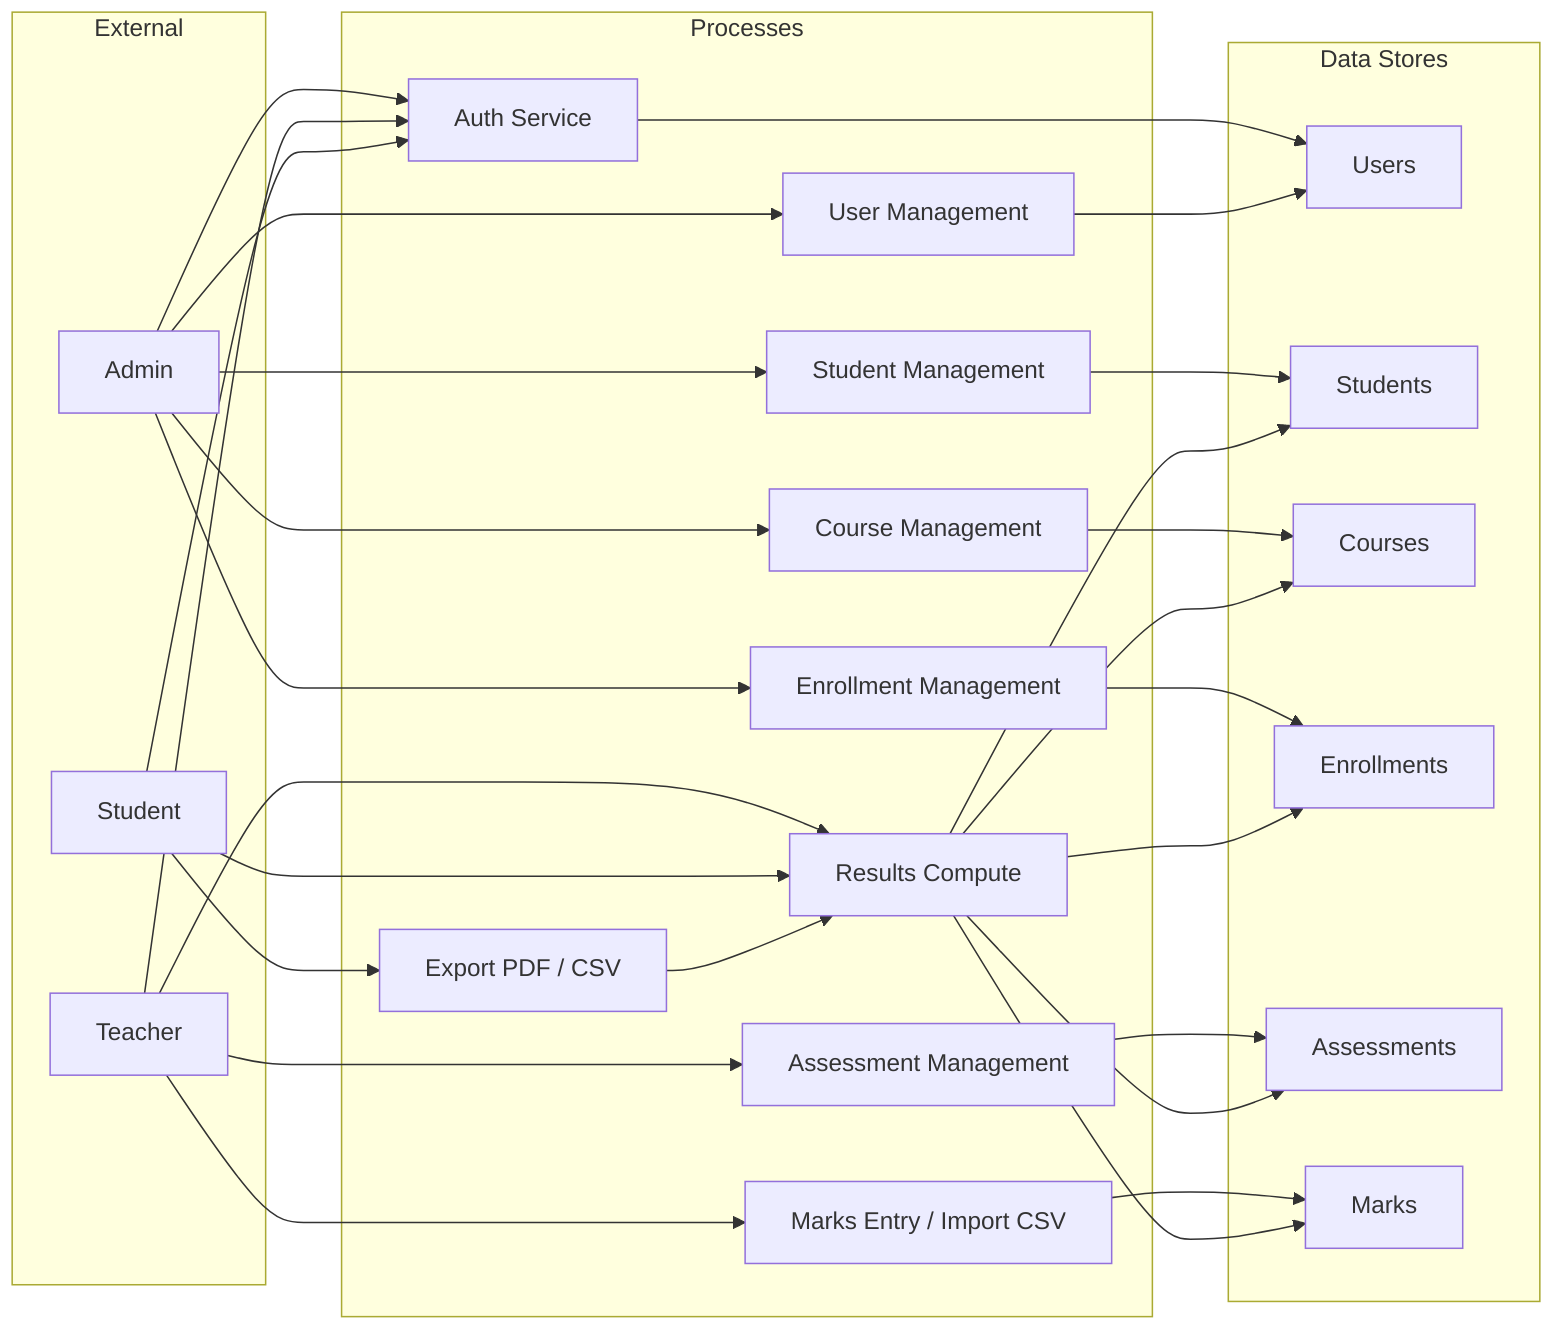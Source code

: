 flowchart LR
  subgraph "External"
    Admin["Admin"]
    Teacher["Teacher"]
    Student["Student"]
  end

  subgraph "Processes"
    Auth["Auth Service"]
    UserMgmt["User Management"]
    StudentMgmt["Student Management"]
    CourseMgmt["Course Management"]
    EnrollmentProc["Enrollment Management"]
    AssessmentProc["Assessment Management"]
    MarksProc["Marks Entry / Import CSV"]
    ResultsProc["Results Compute"]
    ExportProc["Export PDF / CSV"]
  end

  subgraph "Data Stores"
    DSUsers["Users"]
    DSStudents["Students"]
    DSCourses["Courses"]
    DSEnrollments["Enrollments"]
    DSAssessments["Assessments"]
    DSMarks["Marks"]
  end

  Admin --> Auth
  Teacher --> Auth
  Student --> Auth

  Admin --> UserMgmt
  Admin --> StudentMgmt
  Admin --> CourseMgmt
  Admin --> EnrollmentProc

  Teacher --> AssessmentProc
  Teacher --> MarksProc
  Teacher --> ResultsProc

  Student --> ResultsProc
  Student --> ExportProc

  Auth --> DSUsers

  UserMgmt --> DSUsers
  StudentMgmt --> DSStudents
  CourseMgmt --> DSCourses
  EnrollmentProc --> DSEnrollments
  AssessmentProc --> DSAssessments
  MarksProc --> DSMarks

  ResultsProc --> DSMarks
  ResultsProc --> DSAssessments
  ResultsProc --> DSCourses
  ResultsProc --> DSEnrollments
  ResultsProc --> DSStudents

  ExportProc --> ResultsProc